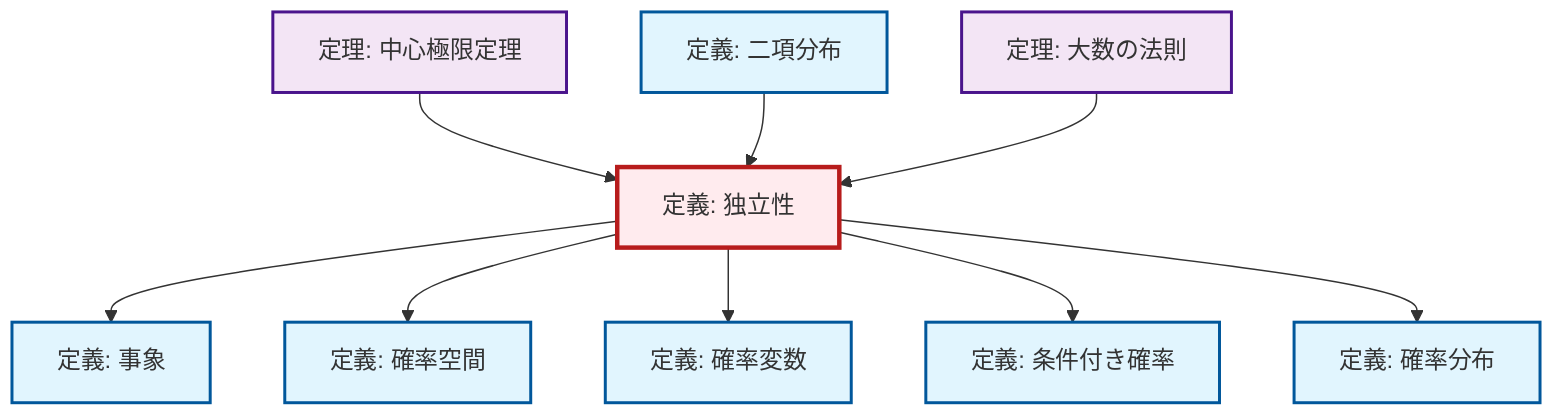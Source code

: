 graph TD
    classDef definition fill:#e1f5fe,stroke:#01579b,stroke-width:2px
    classDef theorem fill:#f3e5f5,stroke:#4a148c,stroke-width:2px
    classDef axiom fill:#fff3e0,stroke:#e65100,stroke-width:2px
    classDef example fill:#e8f5e9,stroke:#1b5e20,stroke-width:2px
    classDef current fill:#ffebee,stroke:#b71c1c,stroke-width:3px
    def-probability-distribution["定義: 確率分布"]:::definition
    def-binomial-distribution["定義: 二項分布"]:::definition
    thm-law-of-large-numbers["定理: 大数の法則"]:::theorem
    def-random-variable["定義: 確率変数"]:::definition
    thm-central-limit["定理: 中心極限定理"]:::theorem
    def-event["定義: 事象"]:::definition
    def-conditional-probability["定義: 条件付き確率"]:::definition
    def-independence["定義: 独立性"]:::definition
    def-probability-space["定義: 確率空間"]:::definition
    def-independence --> def-event
    def-independence --> def-probability-space
    def-independence --> def-random-variable
    def-independence --> def-conditional-probability
    thm-central-limit --> def-independence
    def-binomial-distribution --> def-independence
    def-independence --> def-probability-distribution
    thm-law-of-large-numbers --> def-independence
    class def-independence current